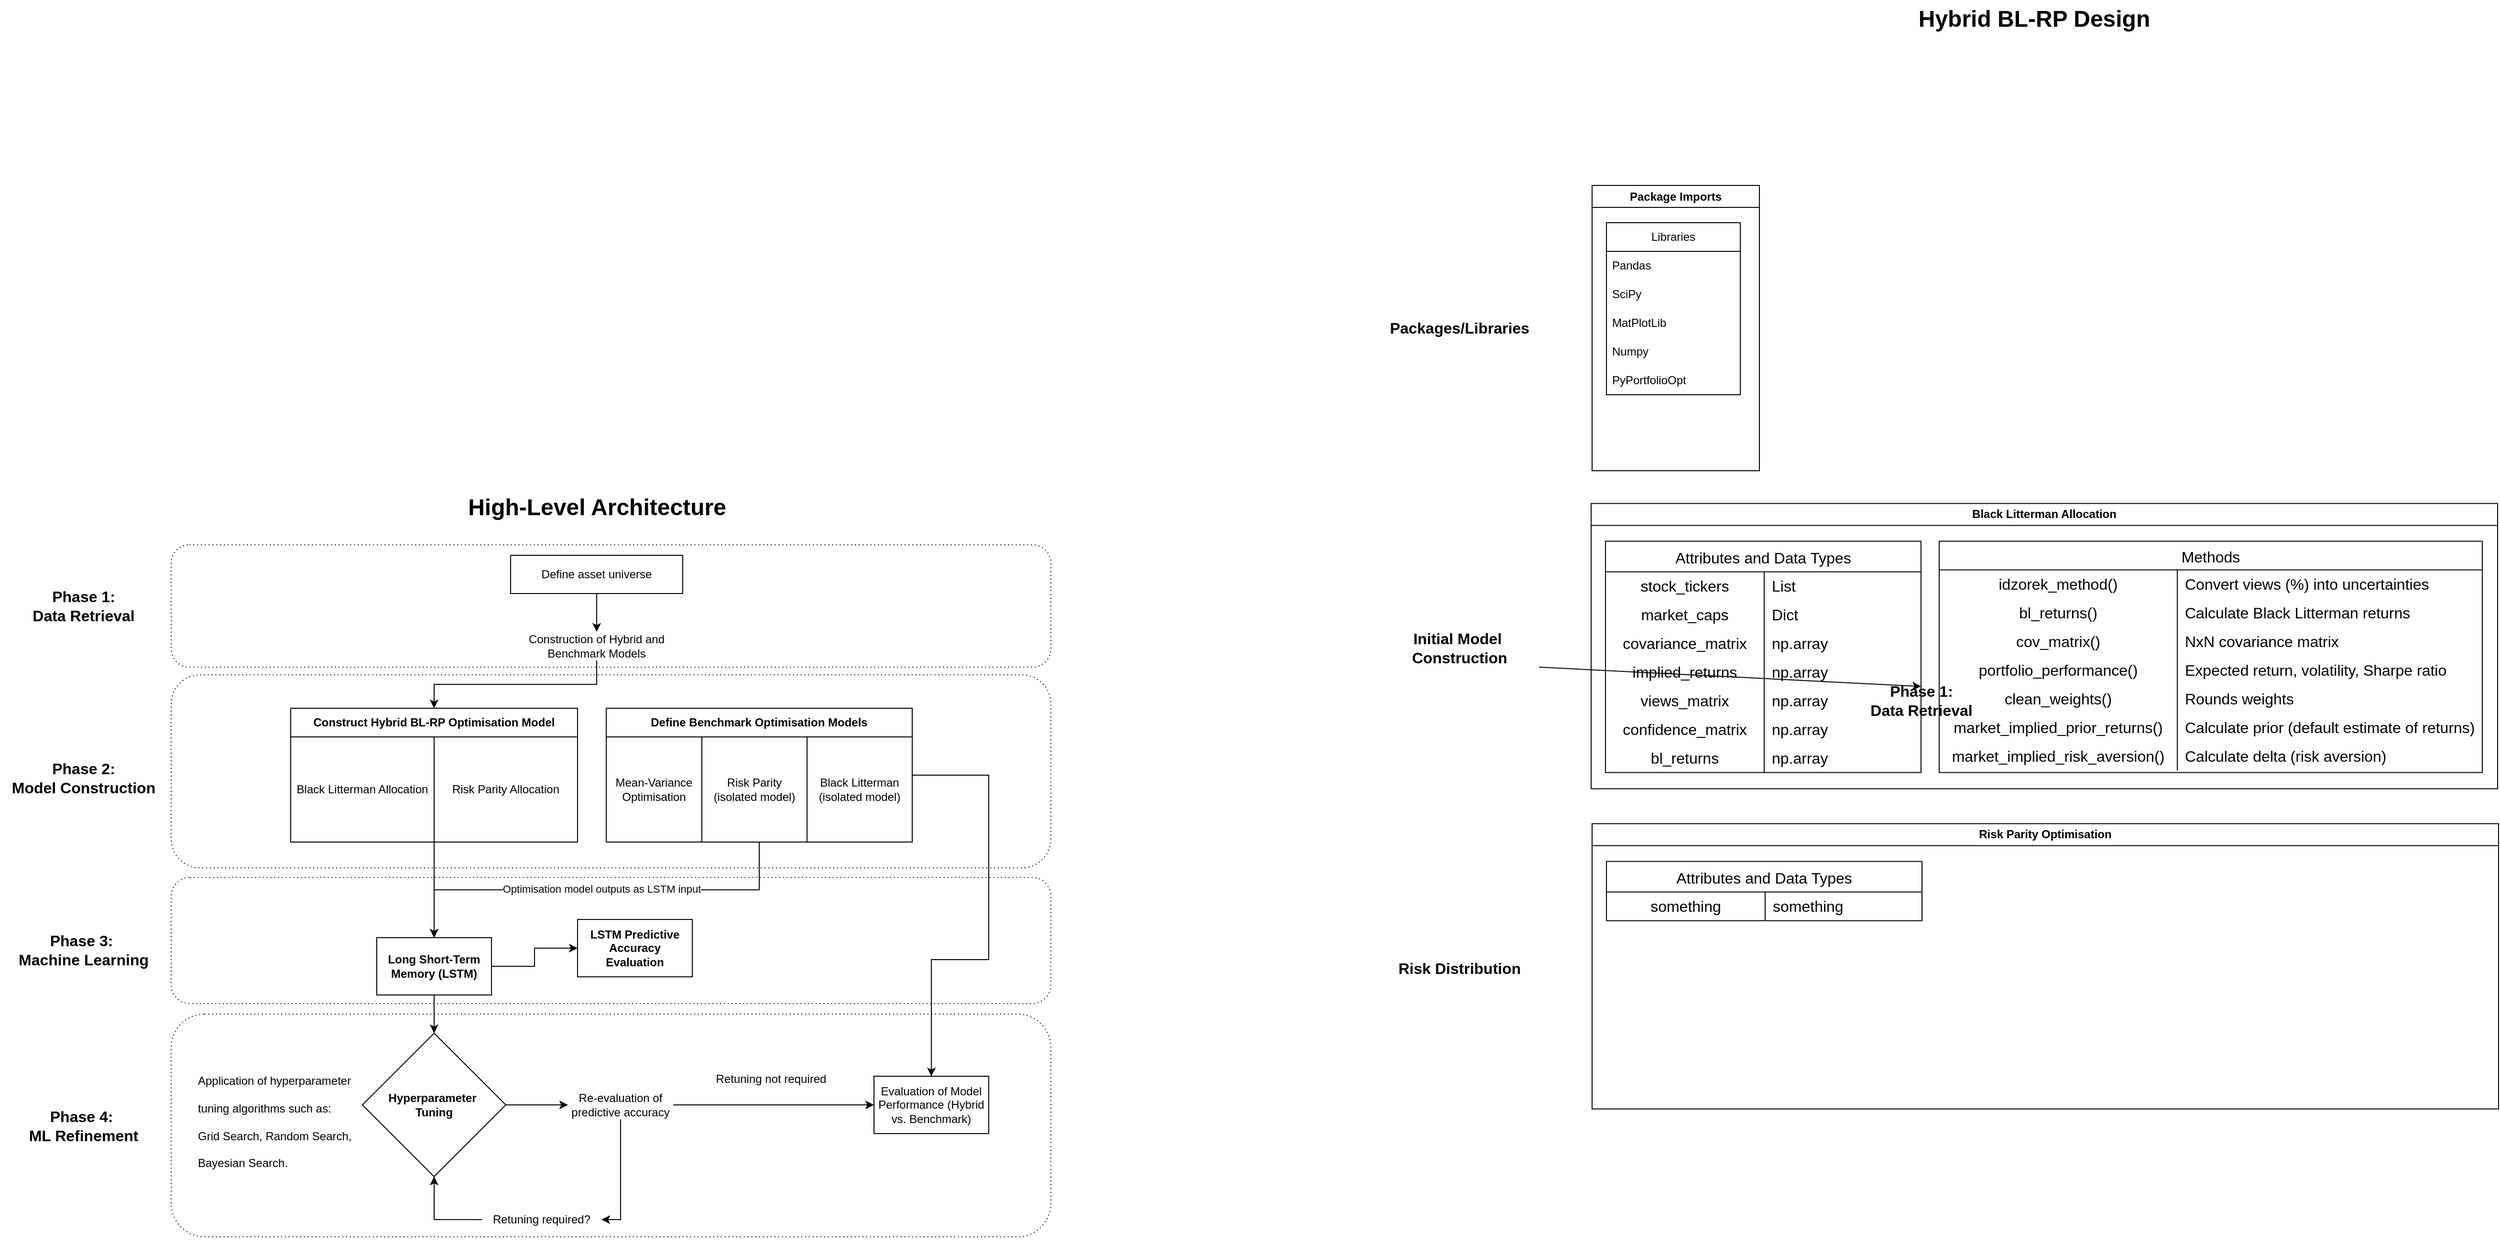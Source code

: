 <mxfile version="24.7.8">
  <diagram name="Page-1" id="GlXY_G_ORel_VDKTJhLn">
    <mxGraphModel dx="2077" dy="1789" grid="0" gridSize="10" guides="1" tooltips="1" connect="1" arrows="1" fold="1" page="0" pageScale="1" pageWidth="850" pageHeight="1100" math="0" shadow="0">
      <root>
        <mxCell id="0" />
        <mxCell id="1" parent="0" />
        <mxCell id="TARDtOtiL3f8g0dl2za9-66" value="" style="rounded=1;whiteSpace=wrap;html=1;fillColor=none;strokeColor=black;dashed=1;dashPattern=1 3;" vertex="1" parent="1">
          <mxGeometry x="55" y="295" width="920" height="202" as="geometry" />
        </mxCell>
        <mxCell id="TARDtOtiL3f8g0dl2za9-67" value="" style="rounded=1;whiteSpace=wrap;html=1;fillColor=none;strokeColor=black;dashed=1;dashPattern=1 3;" vertex="1" parent="1">
          <mxGeometry x="55" y="507" width="920" height="132" as="geometry" />
        </mxCell>
        <mxCell id="TARDtOtiL3f8g0dl2za9-68" value="" style="rounded=1;whiteSpace=wrap;html=1;fillColor=none;strokeColor=black;dashed=1;dashPattern=1 3;" vertex="1" parent="1">
          <mxGeometry x="55" y="159" width="920" height="128" as="geometry" />
        </mxCell>
        <mxCell id="TARDtOtiL3f8g0dl2za9-56" value="" style="rounded=1;whiteSpace=wrap;html=1;fillColor=none;strokeColor=black;dashed=1;dashPattern=1 3;" vertex="1" parent="1">
          <mxGeometry x="55" y="650" width="920" height="233" as="geometry" />
        </mxCell>
        <mxCell id="TARDtOtiL3f8g0dl2za9-51" style="edgeStyle=orthogonalEdgeStyle;rounded=0;orthogonalLoop=1;jettySize=auto;html=1;exitX=0.5;exitY=1;exitDx=0;exitDy=0;entryX=0.5;entryY=0;entryDx=0;entryDy=0;" edge="1" parent="1" source="TARDtOtiL3f8g0dl2za9-1" target="TARDtOtiL3f8g0dl2za9-50">
          <mxGeometry relative="1" as="geometry" />
        </mxCell>
        <mxCell id="TARDtOtiL3f8g0dl2za9-1" value="Define asset universe" style="rounded=0;whiteSpace=wrap;html=1;" vertex="1" parent="1">
          <mxGeometry x="410" y="170" width="180" height="40" as="geometry" />
        </mxCell>
        <mxCell id="TARDtOtiL3f8g0dl2za9-16" value="" style="edgeStyle=orthogonalEdgeStyle;rounded=0;orthogonalLoop=1;jettySize=auto;html=1;" edge="1" parent="1" source="TARDtOtiL3f8g0dl2za9-6" target="TARDtOtiL3f8g0dl2za9-15">
          <mxGeometry relative="1" as="geometry" />
        </mxCell>
        <mxCell id="TARDtOtiL3f8g0dl2za9-6" value="Construct Hybrid BL-RP Optimisation Model" style="swimlane;whiteSpace=wrap;html=1;startSize=30;" vertex="1" parent="1">
          <mxGeometry x="180" y="330" width="300" height="140" as="geometry" />
        </mxCell>
        <mxCell id="TARDtOtiL3f8g0dl2za9-7" value="Black Litterman Allocation" style="rounded=0;whiteSpace=wrap;html=1;" vertex="1" parent="TARDtOtiL3f8g0dl2za9-6">
          <mxGeometry y="30" width="150" height="110" as="geometry" />
        </mxCell>
        <mxCell id="TARDtOtiL3f8g0dl2za9-9" value="Risk Parity Allocation" style="rounded=0;whiteSpace=wrap;html=1;" vertex="1" parent="TARDtOtiL3f8g0dl2za9-6">
          <mxGeometry x="150" y="30" width="150" height="110" as="geometry" />
        </mxCell>
        <mxCell id="TARDtOtiL3f8g0dl2za9-18" value="" style="edgeStyle=orthogonalEdgeStyle;rounded=0;orthogonalLoop=1;jettySize=auto;html=1;" edge="1" parent="1" source="TARDtOtiL3f8g0dl2za9-15" target="TARDtOtiL3f8g0dl2za9-17">
          <mxGeometry relative="1" as="geometry" />
        </mxCell>
        <mxCell id="TARDtOtiL3f8g0dl2za9-24" value="" style="edgeStyle=orthogonalEdgeStyle;rounded=0;orthogonalLoop=1;jettySize=auto;html=1;" edge="1" parent="1" source="TARDtOtiL3f8g0dl2za9-15" target="TARDtOtiL3f8g0dl2za9-23">
          <mxGeometry relative="1" as="geometry" />
        </mxCell>
        <mxCell id="TARDtOtiL3f8g0dl2za9-15" value="Long Short-Term Memory (LSTM)" style="whiteSpace=wrap;html=1;fontStyle=1;startSize=30;" vertex="1" parent="1">
          <mxGeometry x="270" y="570" width="120" height="60" as="geometry" />
        </mxCell>
        <mxCell id="TARDtOtiL3f8g0dl2za9-17" value="LSTM Predictive Accuracy Evaluation" style="whiteSpace=wrap;html=1;fontStyle=1;startSize=30;" vertex="1" parent="1">
          <mxGeometry x="480" y="551" width="120" height="60" as="geometry" />
        </mxCell>
        <mxCell id="TARDtOtiL3f8g0dl2za9-31" value="" style="edgeStyle=orthogonalEdgeStyle;rounded=0;orthogonalLoop=1;jettySize=auto;html=1;" edge="1" parent="1" source="TARDtOtiL3f8g0dl2za9-23" target="TARDtOtiL3f8g0dl2za9-27">
          <mxGeometry relative="1" as="geometry" />
        </mxCell>
        <mxCell id="TARDtOtiL3f8g0dl2za9-23" value="Hyperparameter&amp;nbsp;&lt;div&gt;Tuning&lt;/div&gt;" style="rhombus;whiteSpace=wrap;html=1;fontStyle=1;startSize=30;" vertex="1" parent="1">
          <mxGeometry x="255" y="670" width="150" height="150" as="geometry" />
        </mxCell>
        <mxCell id="TARDtOtiL3f8g0dl2za9-26" value="&lt;h1 style=&quot;margin-top: 0px;&quot;&gt;&lt;span style=&quot;font-size: 12px; font-weight: 400; background-color: initial;&quot;&gt;Application of hyperparameter tuning algorithms such as: Grid Search, Random Search, Bayesian Search.&lt;/span&gt;&lt;br&gt;&lt;/h1&gt;" style="text;html=1;whiteSpace=wrap;overflow=hidden;rounded=0;" vertex="1" parent="1">
          <mxGeometry x="81" y="695" width="165" height="134" as="geometry" />
        </mxCell>
        <mxCell id="TARDtOtiL3f8g0dl2za9-35" style="edgeStyle=orthogonalEdgeStyle;rounded=0;orthogonalLoop=1;jettySize=auto;html=1;entryX=1;entryY=0.5;entryDx=0;entryDy=0;" edge="1" parent="1" source="TARDtOtiL3f8g0dl2za9-27" target="TARDtOtiL3f8g0dl2za9-33">
          <mxGeometry relative="1" as="geometry" />
        </mxCell>
        <mxCell id="TARDtOtiL3f8g0dl2za9-39" value="" style="edgeStyle=orthogonalEdgeStyle;rounded=0;orthogonalLoop=1;jettySize=auto;html=1;" edge="1" parent="1" source="TARDtOtiL3f8g0dl2za9-27" target="TARDtOtiL3f8g0dl2za9-38">
          <mxGeometry relative="1" as="geometry" />
        </mxCell>
        <mxCell id="TARDtOtiL3f8g0dl2za9-27" value="Re-evaluation of predictive accuracy" style="text;html=1;align=center;verticalAlign=middle;whiteSpace=wrap;rounded=0;" vertex="1" parent="1">
          <mxGeometry x="470" y="730" width="110" height="30" as="geometry" />
        </mxCell>
        <mxCell id="TARDtOtiL3f8g0dl2za9-37" style="edgeStyle=orthogonalEdgeStyle;rounded=0;orthogonalLoop=1;jettySize=auto;html=1;exitX=0;exitY=0.5;exitDx=0;exitDy=0;entryX=0.5;entryY=1;entryDx=0;entryDy=0;" edge="1" parent="1" source="TARDtOtiL3f8g0dl2za9-33" target="TARDtOtiL3f8g0dl2za9-23">
          <mxGeometry relative="1" as="geometry" />
        </mxCell>
        <mxCell id="TARDtOtiL3f8g0dl2za9-33" value="Retuning required?" style="text;html=1;align=center;verticalAlign=middle;whiteSpace=wrap;rounded=0;" vertex="1" parent="1">
          <mxGeometry x="380" y="830" width="125" height="70" as="geometry" />
        </mxCell>
        <mxCell id="TARDtOtiL3f8g0dl2za9-38" value="Evaluation of Model Performance (Hybrid vs. Benchmark)" style="whiteSpace=wrap;html=1;" vertex="1" parent="1">
          <mxGeometry x="790" y="715" width="120" height="60" as="geometry" />
        </mxCell>
        <mxCell id="TARDtOtiL3f8g0dl2za9-40" value="Retuning not required" style="text;html=1;align=center;verticalAlign=middle;whiteSpace=wrap;rounded=0;" vertex="1" parent="1">
          <mxGeometry x="620" y="682.5" width="125" height="70" as="geometry" />
        </mxCell>
        <mxCell id="TARDtOtiL3f8g0dl2za9-42" value="High-Level Architecture" style="text;strokeColor=none;fillColor=none;html=1;fontSize=24;fontStyle=1;verticalAlign=middle;align=center;" vertex="1" parent="1">
          <mxGeometry x="355" y="100" width="290" height="40" as="geometry" />
        </mxCell>
        <mxCell id="TARDtOtiL3f8g0dl2za9-54" style="edgeStyle=orthogonalEdgeStyle;rounded=0;orthogonalLoop=1;jettySize=auto;html=1;entryX=0.5;entryY=0;entryDx=0;entryDy=0;" edge="1" parent="1" source="TARDtOtiL3f8g0dl2za9-43" target="TARDtOtiL3f8g0dl2za9-38">
          <mxGeometry relative="1" as="geometry">
            <mxPoint x="850" y="650" as="targetPoint" />
            <Array as="points">
              <mxPoint x="910" y="400" />
              <mxPoint x="910" y="593" />
              <mxPoint x="850" y="593" />
            </Array>
          </mxGeometry>
        </mxCell>
        <mxCell id="TARDtOtiL3f8g0dl2za9-55" style="edgeStyle=orthogonalEdgeStyle;rounded=0;orthogonalLoop=1;jettySize=auto;html=1;exitX=0.5;exitY=1;exitDx=0;exitDy=0;entryX=0.5;entryY=0;entryDx=0;entryDy=0;" edge="1" parent="1" source="TARDtOtiL3f8g0dl2za9-43" target="TARDtOtiL3f8g0dl2za9-15">
          <mxGeometry relative="1" as="geometry" />
        </mxCell>
        <mxCell id="TARDtOtiL3f8g0dl2za9-65" value="Optimisation model outputs as LSTM input" style="edgeLabel;html=1;align=center;verticalAlign=middle;resizable=0;points=[];" vertex="1" connectable="0" parent="TARDtOtiL3f8g0dl2za9-55">
          <mxGeometry x="0.168" y="-2" relative="1" as="geometry">
            <mxPoint x="42" y="1" as="offset" />
          </mxGeometry>
        </mxCell>
        <mxCell id="TARDtOtiL3f8g0dl2za9-43" value="Define Benchmark Optimisation Models" style="swimlane;whiteSpace=wrap;html=1;startSize=30;" vertex="1" parent="1">
          <mxGeometry x="510" y="330" width="320" height="140" as="geometry" />
        </mxCell>
        <mxCell id="TARDtOtiL3f8g0dl2za9-44" value="Mean-Variance Optimisation" style="rounded=0;whiteSpace=wrap;html=1;" vertex="1" parent="TARDtOtiL3f8g0dl2za9-43">
          <mxGeometry y="30" width="100" height="110" as="geometry" />
        </mxCell>
        <mxCell id="TARDtOtiL3f8g0dl2za9-45" value="Risk Parity&lt;div&gt;(isolated model)&lt;/div&gt;" style="rounded=0;whiteSpace=wrap;html=1;" vertex="1" parent="TARDtOtiL3f8g0dl2za9-43">
          <mxGeometry x="100" y="30" width="110" height="110" as="geometry" />
        </mxCell>
        <mxCell id="TARDtOtiL3f8g0dl2za9-46" value="Black Litterman&lt;div&gt;(isolated model)&lt;/div&gt;" style="rounded=0;whiteSpace=wrap;html=1;" vertex="1" parent="TARDtOtiL3f8g0dl2za9-43">
          <mxGeometry x="210" y="30" width="110" height="110" as="geometry" />
        </mxCell>
        <mxCell id="TARDtOtiL3f8g0dl2za9-48" value="Hybrid BL-RP Design" style="text;strokeColor=none;fillColor=none;html=1;fontSize=24;fontStyle=1;verticalAlign=middle;align=center;" vertex="1" parent="1">
          <mxGeometry x="1858" y="-411" width="290" height="40" as="geometry" />
        </mxCell>
        <mxCell id="TARDtOtiL3f8g0dl2za9-52" style="edgeStyle=orthogonalEdgeStyle;rounded=0;orthogonalLoop=1;jettySize=auto;html=1;exitX=0.5;exitY=1;exitDx=0;exitDy=0;entryX=0.5;entryY=0;entryDx=0;entryDy=0;" edge="1" parent="1" source="TARDtOtiL3f8g0dl2za9-50" target="TARDtOtiL3f8g0dl2za9-6">
          <mxGeometry relative="1" as="geometry" />
        </mxCell>
        <mxCell id="TARDtOtiL3f8g0dl2za9-50" value="Construction of Hybrid and Benchmark Models" style="text;html=1;align=center;verticalAlign=middle;whiteSpace=wrap;rounded=0;rotation=0;" vertex="1" parent="1">
          <mxGeometry x="400" y="250" width="200" height="30" as="geometry" />
        </mxCell>
        <mxCell id="TARDtOtiL3f8g0dl2za9-69" value="Phase 3:&amp;nbsp;&lt;div&gt;Machine Learning&lt;/div&gt;" style="text;strokeColor=none;fillColor=none;html=1;fontSize=16;fontStyle=1;verticalAlign=middle;align=center;" vertex="1" parent="1">
          <mxGeometry x="-108" y="563" width="141" height="40" as="geometry" />
        </mxCell>
        <mxCell id="TARDtOtiL3f8g0dl2za9-70" value="Phase 2:&lt;div&gt;Model Construction&lt;/div&gt;" style="text;strokeColor=none;fillColor=none;html=1;fontSize=16;fontStyle=1;verticalAlign=middle;align=center;" vertex="1" parent="1">
          <mxGeometry x="-116" y="383" width="157" height="40" as="geometry" />
        </mxCell>
        <mxCell id="TARDtOtiL3f8g0dl2za9-71" value="Phase 1:&lt;div&gt;Data Retrieval&lt;/div&gt;" style="text;strokeColor=none;fillColor=none;html=1;fontSize=16;fontStyle=1;verticalAlign=middle;align=center;" vertex="1" parent="1">
          <mxGeometry x="-97.75" y="203" width="120.5" height="40" as="geometry" />
        </mxCell>
        <mxCell id="TARDtOtiL3f8g0dl2za9-72" value="Phase 4:&amp;nbsp;&lt;div&gt;ML Refinement&lt;/div&gt;" style="text;strokeColor=none;fillColor=none;html=1;fontSize=16;fontStyle=1;verticalAlign=middle;align=center;" vertex="1" parent="1">
          <mxGeometry x="-124" y="742.5" width="173" height="48" as="geometry" />
        </mxCell>
        <mxCell id="TARDtOtiL3f8g0dl2za9-79" value="Black Litterman Allocation" style="swimlane;whiteSpace=wrap;html=1;" vertex="1" parent="1">
          <mxGeometry x="1540" y="115.75" width="948" height="298.5" as="geometry" />
        </mxCell>
        <mxCell id="TARDtOtiL3f8g0dl2za9-158" value="Attributes and Data Types" style="shape=table;startSize=32;container=1;collapsible=0;childLayout=tableLayout;fixedRows=1;rowLines=0;fontStyle=0;strokeColor=default;fontSize=16;" vertex="1" parent="TARDtOtiL3f8g0dl2za9-79">
          <mxGeometry x="15" y="39.5" width="330" height="242" as="geometry" />
        </mxCell>
        <mxCell id="TARDtOtiL3f8g0dl2za9-159" value="" style="shape=tableRow;horizontal=0;startSize=0;swimlaneHead=0;swimlaneBody=0;top=0;left=0;bottom=0;right=0;collapsible=0;dropTarget=0;fillColor=none;points=[[0,0.5],[1,0.5]];portConstraint=eastwest;strokeColor=inherit;fontSize=16;" vertex="1" parent="TARDtOtiL3f8g0dl2za9-158">
          <mxGeometry y="32" width="330" height="30" as="geometry" />
        </mxCell>
        <mxCell id="TARDtOtiL3f8g0dl2za9-160" value="stock_tickers" style="shape=partialRectangle;html=1;whiteSpace=wrap;connectable=0;fillColor=none;top=0;left=0;bottom=0;right=0;overflow=hidden;pointerEvents=1;strokeColor=inherit;fontSize=16;" vertex="1" parent="TARDtOtiL3f8g0dl2za9-159">
          <mxGeometry width="166" height="30" as="geometry">
            <mxRectangle width="166" height="30" as="alternateBounds" />
          </mxGeometry>
        </mxCell>
        <mxCell id="TARDtOtiL3f8g0dl2za9-161" value="List" style="shape=partialRectangle;html=1;whiteSpace=wrap;connectable=0;fillColor=none;top=0;left=0;bottom=0;right=0;align=left;spacingLeft=6;overflow=hidden;strokeColor=inherit;fontSize=16;" vertex="1" parent="TARDtOtiL3f8g0dl2za9-159">
          <mxGeometry x="166" width="164" height="30" as="geometry">
            <mxRectangle width="164" height="30" as="alternateBounds" />
          </mxGeometry>
        </mxCell>
        <mxCell id="TARDtOtiL3f8g0dl2za9-162" value="" style="shape=tableRow;horizontal=0;startSize=0;swimlaneHead=0;swimlaneBody=0;top=0;left=0;bottom=0;right=0;collapsible=0;dropTarget=0;fillColor=none;points=[[0,0.5],[1,0.5]];portConstraint=eastwest;strokeColor=inherit;fontSize=16;" vertex="1" parent="TARDtOtiL3f8g0dl2za9-158">
          <mxGeometry y="62" width="330" height="30" as="geometry" />
        </mxCell>
        <mxCell id="TARDtOtiL3f8g0dl2za9-163" value="market_caps" style="shape=partialRectangle;html=1;whiteSpace=wrap;connectable=0;fillColor=none;top=0;left=0;bottom=0;right=0;overflow=hidden;strokeColor=inherit;fontSize=16;" vertex="1" parent="TARDtOtiL3f8g0dl2za9-162">
          <mxGeometry width="166" height="30" as="geometry">
            <mxRectangle width="166" height="30" as="alternateBounds" />
          </mxGeometry>
        </mxCell>
        <mxCell id="TARDtOtiL3f8g0dl2za9-164" value="Dict" style="shape=partialRectangle;html=1;whiteSpace=wrap;connectable=0;fillColor=none;top=0;left=0;bottom=0;right=0;align=left;spacingLeft=6;overflow=hidden;strokeColor=inherit;fontSize=16;" vertex="1" parent="TARDtOtiL3f8g0dl2za9-162">
          <mxGeometry x="166" width="164" height="30" as="geometry">
            <mxRectangle width="164" height="30" as="alternateBounds" />
          </mxGeometry>
        </mxCell>
        <mxCell id="TARDtOtiL3f8g0dl2za9-165" value="" style="shape=tableRow;horizontal=0;startSize=0;swimlaneHead=0;swimlaneBody=0;top=0;left=0;bottom=0;right=0;collapsible=0;dropTarget=0;fillColor=none;points=[[0,0.5],[1,0.5]];portConstraint=eastwest;strokeColor=inherit;fontSize=16;" vertex="1" parent="TARDtOtiL3f8g0dl2za9-158">
          <mxGeometry y="92" width="330" height="30" as="geometry" />
        </mxCell>
        <mxCell id="TARDtOtiL3f8g0dl2za9-166" value="covariance_matrix" style="shape=partialRectangle;html=1;whiteSpace=wrap;connectable=0;fillColor=none;top=0;left=0;bottom=0;right=0;overflow=hidden;strokeColor=inherit;fontSize=16;" vertex="1" parent="TARDtOtiL3f8g0dl2za9-165">
          <mxGeometry width="166" height="30" as="geometry">
            <mxRectangle width="166" height="30" as="alternateBounds" />
          </mxGeometry>
        </mxCell>
        <mxCell id="TARDtOtiL3f8g0dl2za9-167" value="np.array" style="shape=partialRectangle;html=1;whiteSpace=wrap;connectable=0;fillColor=none;top=0;left=0;bottom=0;right=0;align=left;spacingLeft=6;overflow=hidden;strokeColor=inherit;fontSize=16;" vertex="1" parent="TARDtOtiL3f8g0dl2za9-165">
          <mxGeometry x="166" width="164" height="30" as="geometry">
            <mxRectangle width="164" height="30" as="alternateBounds" />
          </mxGeometry>
        </mxCell>
        <mxCell id="TARDtOtiL3f8g0dl2za9-168" value="" style="shape=tableRow;horizontal=0;startSize=0;swimlaneHead=0;swimlaneBody=0;top=0;left=0;bottom=0;right=0;collapsible=0;dropTarget=0;fillColor=none;points=[[0,0.5],[1,0.5]];portConstraint=eastwest;strokeColor=inherit;fontSize=16;" vertex="1" parent="TARDtOtiL3f8g0dl2za9-158">
          <mxGeometry y="122" width="330" height="30" as="geometry" />
        </mxCell>
        <mxCell id="TARDtOtiL3f8g0dl2za9-169" value="implied_returns" style="shape=partialRectangle;html=1;whiteSpace=wrap;connectable=0;fillColor=none;top=0;left=0;bottom=0;right=0;overflow=hidden;strokeColor=inherit;fontSize=16;" vertex="1" parent="TARDtOtiL3f8g0dl2za9-168">
          <mxGeometry width="166" height="30" as="geometry">
            <mxRectangle width="166" height="30" as="alternateBounds" />
          </mxGeometry>
        </mxCell>
        <mxCell id="TARDtOtiL3f8g0dl2za9-170" value="np.array" style="shape=partialRectangle;html=1;whiteSpace=wrap;connectable=0;fillColor=none;top=0;left=0;bottom=0;right=0;align=left;spacingLeft=6;overflow=hidden;strokeColor=inherit;fontSize=16;" vertex="1" parent="TARDtOtiL3f8g0dl2za9-168">
          <mxGeometry x="166" width="164" height="30" as="geometry">
            <mxRectangle width="164" height="30" as="alternateBounds" />
          </mxGeometry>
        </mxCell>
        <mxCell id="TARDtOtiL3f8g0dl2za9-171" value="" style="shape=tableRow;horizontal=0;startSize=0;swimlaneHead=0;swimlaneBody=0;top=0;left=0;bottom=0;right=0;collapsible=0;dropTarget=0;fillColor=none;points=[[0,0.5],[1,0.5]];portConstraint=eastwest;strokeColor=inherit;fontSize=16;" vertex="1" parent="TARDtOtiL3f8g0dl2za9-158">
          <mxGeometry y="152" width="330" height="30" as="geometry" />
        </mxCell>
        <mxCell id="TARDtOtiL3f8g0dl2za9-172" value="views_matrix" style="shape=partialRectangle;html=1;whiteSpace=wrap;connectable=0;fillColor=none;top=0;left=0;bottom=0;right=0;overflow=hidden;strokeColor=inherit;fontSize=16;" vertex="1" parent="TARDtOtiL3f8g0dl2za9-171">
          <mxGeometry width="166" height="30" as="geometry">
            <mxRectangle width="166" height="30" as="alternateBounds" />
          </mxGeometry>
        </mxCell>
        <mxCell id="TARDtOtiL3f8g0dl2za9-173" value="np.array" style="shape=partialRectangle;html=1;whiteSpace=wrap;connectable=0;fillColor=none;top=0;left=0;bottom=0;right=0;align=left;spacingLeft=6;overflow=hidden;strokeColor=inherit;fontSize=16;" vertex="1" parent="TARDtOtiL3f8g0dl2za9-171">
          <mxGeometry x="166" width="164" height="30" as="geometry">
            <mxRectangle width="164" height="30" as="alternateBounds" />
          </mxGeometry>
        </mxCell>
        <mxCell id="TARDtOtiL3f8g0dl2za9-255" value="Phase 1:&lt;div&gt;Data Retrieval&lt;/div&gt;" style="text;strokeColor=none;fillColor=none;html=1;fontSize=16;fontStyle=1;verticalAlign=middle;align=center;" vertex="1" parent="TARDtOtiL3f8g0dl2za9-171">
          <mxGeometry x="330" width="NaN" height="30" as="geometry">
            <mxRectangle width="NaN" height="30" as="alternateBounds" />
          </mxGeometry>
        </mxCell>
        <mxCell id="TARDtOtiL3f8g0dl2za9-174" value="" style="shape=tableRow;horizontal=0;startSize=0;swimlaneHead=0;swimlaneBody=0;top=0;left=0;bottom=0;right=0;collapsible=0;dropTarget=0;fillColor=none;points=[[0,0.5],[1,0.5]];portConstraint=eastwest;strokeColor=inherit;fontSize=16;" vertex="1" parent="TARDtOtiL3f8g0dl2za9-158">
          <mxGeometry y="182" width="330" height="30" as="geometry" />
        </mxCell>
        <mxCell id="TARDtOtiL3f8g0dl2za9-175" value="confidence_matrix" style="shape=partialRectangle;html=1;whiteSpace=wrap;connectable=0;fillColor=none;top=0;left=0;bottom=0;right=0;overflow=hidden;strokeColor=inherit;fontSize=16;" vertex="1" parent="TARDtOtiL3f8g0dl2za9-174">
          <mxGeometry width="166" height="30" as="geometry">
            <mxRectangle width="166" height="30" as="alternateBounds" />
          </mxGeometry>
        </mxCell>
        <mxCell id="TARDtOtiL3f8g0dl2za9-176" value="np.array" style="shape=partialRectangle;html=1;whiteSpace=wrap;connectable=0;fillColor=none;top=0;left=0;bottom=0;right=0;align=left;spacingLeft=6;overflow=hidden;strokeColor=inherit;fontSize=16;" vertex="1" parent="TARDtOtiL3f8g0dl2za9-174">
          <mxGeometry x="166" width="164" height="30" as="geometry">
            <mxRectangle width="164" height="30" as="alternateBounds" />
          </mxGeometry>
        </mxCell>
        <mxCell id="TARDtOtiL3f8g0dl2za9-177" value="" style="shape=tableRow;horizontal=0;startSize=0;swimlaneHead=0;swimlaneBody=0;top=0;left=0;bottom=0;right=0;collapsible=0;dropTarget=0;fillColor=none;points=[[0,0.5],[1,0.5]];portConstraint=eastwest;strokeColor=inherit;fontSize=16;" vertex="1" parent="TARDtOtiL3f8g0dl2za9-158">
          <mxGeometry y="212" width="330" height="30" as="geometry" />
        </mxCell>
        <mxCell id="TARDtOtiL3f8g0dl2za9-178" value="bl_returns" style="shape=partialRectangle;html=1;whiteSpace=wrap;connectable=0;fillColor=none;top=0;left=0;bottom=0;right=0;overflow=hidden;strokeColor=inherit;fontSize=16;" vertex="1" parent="TARDtOtiL3f8g0dl2za9-177">
          <mxGeometry width="166" height="30" as="geometry">
            <mxRectangle width="166" height="30" as="alternateBounds" />
          </mxGeometry>
        </mxCell>
        <mxCell id="TARDtOtiL3f8g0dl2za9-179" value="np.array" style="shape=partialRectangle;html=1;whiteSpace=wrap;connectable=0;fillColor=none;top=0;left=0;bottom=0;right=0;align=left;spacingLeft=6;overflow=hidden;strokeColor=inherit;fontSize=16;" vertex="1" parent="TARDtOtiL3f8g0dl2za9-177">
          <mxGeometry x="166" width="164" height="30" as="geometry">
            <mxRectangle width="164" height="30" as="alternateBounds" />
          </mxGeometry>
        </mxCell>
        <mxCell id="TARDtOtiL3f8g0dl2za9-148" value="Methods" style="shape=table;startSize=30;container=1;collapsible=0;childLayout=tableLayout;fixedRows=1;rowLines=0;fontStyle=0;strokeColor=default;fontSize=16;" vertex="1" parent="TARDtOtiL3f8g0dl2za9-79">
          <mxGeometry x="364" y="39.5" width="568" height="242" as="geometry" />
        </mxCell>
        <mxCell id="TARDtOtiL3f8g0dl2za9-149" value="" style="shape=tableRow;horizontal=0;startSize=0;swimlaneHead=0;swimlaneBody=0;top=0;left=0;bottom=0;right=0;collapsible=0;dropTarget=0;fillColor=none;points=[[0,0.5],[1,0.5]];portConstraint=eastwest;strokeColor=inherit;fontSize=16;" vertex="1" parent="TARDtOtiL3f8g0dl2za9-148">
          <mxGeometry y="30" width="568" height="30" as="geometry" />
        </mxCell>
        <mxCell id="TARDtOtiL3f8g0dl2za9-150" value="idzorek_method()" style="shape=partialRectangle;html=1;whiteSpace=wrap;connectable=0;fillColor=none;top=0;left=0;bottom=0;right=0;overflow=hidden;pointerEvents=1;strokeColor=inherit;fontSize=16;" vertex="1" parent="TARDtOtiL3f8g0dl2za9-149">
          <mxGeometry width="249" height="30" as="geometry">
            <mxRectangle width="249" height="30" as="alternateBounds" />
          </mxGeometry>
        </mxCell>
        <mxCell id="TARDtOtiL3f8g0dl2za9-151" value="Convert views (%) into uncertainties" style="shape=partialRectangle;html=1;whiteSpace=wrap;connectable=0;fillColor=none;top=0;left=0;bottom=0;right=0;align=left;spacingLeft=6;overflow=hidden;strokeColor=inherit;fontSize=16;" vertex="1" parent="TARDtOtiL3f8g0dl2za9-149">
          <mxGeometry x="249" width="319" height="30" as="geometry">
            <mxRectangle width="319" height="30" as="alternateBounds" />
          </mxGeometry>
        </mxCell>
        <mxCell id="TARDtOtiL3f8g0dl2za9-152" value="" style="shape=tableRow;horizontal=0;startSize=0;swimlaneHead=0;swimlaneBody=0;top=0;left=0;bottom=0;right=0;collapsible=0;dropTarget=0;fillColor=none;points=[[0,0.5],[1,0.5]];portConstraint=eastwest;strokeColor=inherit;fontSize=16;" vertex="1" parent="TARDtOtiL3f8g0dl2za9-148">
          <mxGeometry y="60" width="568" height="30" as="geometry" />
        </mxCell>
        <mxCell id="TARDtOtiL3f8g0dl2za9-153" value="bl_returns()" style="shape=partialRectangle;html=1;whiteSpace=wrap;connectable=0;fillColor=none;top=0;left=0;bottom=0;right=0;overflow=hidden;strokeColor=inherit;fontSize=16;" vertex="1" parent="TARDtOtiL3f8g0dl2za9-152">
          <mxGeometry width="249" height="30" as="geometry">
            <mxRectangle width="249" height="30" as="alternateBounds" />
          </mxGeometry>
        </mxCell>
        <mxCell id="TARDtOtiL3f8g0dl2za9-154" value="Calculate Black Litterman returns" style="shape=partialRectangle;html=1;whiteSpace=wrap;connectable=0;fillColor=none;top=0;left=0;bottom=0;right=0;align=left;spacingLeft=6;overflow=hidden;strokeColor=inherit;fontSize=16;" vertex="1" parent="TARDtOtiL3f8g0dl2za9-152">
          <mxGeometry x="249" width="319" height="30" as="geometry">
            <mxRectangle width="319" height="30" as="alternateBounds" />
          </mxGeometry>
        </mxCell>
        <mxCell id="TARDtOtiL3f8g0dl2za9-155" value="" style="shape=tableRow;horizontal=0;startSize=0;swimlaneHead=0;swimlaneBody=0;top=0;left=0;bottom=0;right=0;collapsible=0;dropTarget=0;fillColor=none;points=[[0,0.5],[1,0.5]];portConstraint=eastwest;strokeColor=inherit;fontSize=16;" vertex="1" parent="TARDtOtiL3f8g0dl2za9-148">
          <mxGeometry y="90" width="568" height="30" as="geometry" />
        </mxCell>
        <mxCell id="TARDtOtiL3f8g0dl2za9-156" value="cov_matrix()" style="shape=partialRectangle;html=1;whiteSpace=wrap;connectable=0;fillColor=none;top=0;left=0;bottom=0;right=0;overflow=hidden;strokeColor=inherit;fontSize=16;" vertex="1" parent="TARDtOtiL3f8g0dl2za9-155">
          <mxGeometry width="249" height="30" as="geometry">
            <mxRectangle width="249" height="30" as="alternateBounds" />
          </mxGeometry>
        </mxCell>
        <mxCell id="TARDtOtiL3f8g0dl2za9-157" value="NxN covariance matrix" style="shape=partialRectangle;html=1;whiteSpace=wrap;connectable=0;fillColor=none;top=0;left=0;bottom=0;right=0;align=left;spacingLeft=6;overflow=hidden;strokeColor=inherit;fontSize=16;" vertex="1" parent="TARDtOtiL3f8g0dl2za9-155">
          <mxGeometry x="249" width="319" height="30" as="geometry">
            <mxRectangle width="319" height="30" as="alternateBounds" />
          </mxGeometry>
        </mxCell>
        <mxCell id="TARDtOtiL3f8g0dl2za9-180" value="" style="shape=tableRow;horizontal=0;startSize=0;swimlaneHead=0;swimlaneBody=0;top=0;left=0;bottom=0;right=0;collapsible=0;dropTarget=0;fillColor=none;points=[[0,0.5],[1,0.5]];portConstraint=eastwest;strokeColor=inherit;fontSize=16;" vertex="1" parent="TARDtOtiL3f8g0dl2za9-148">
          <mxGeometry y="120" width="568" height="30" as="geometry" />
        </mxCell>
        <mxCell id="TARDtOtiL3f8g0dl2za9-181" value="portfolio_performance()" style="shape=partialRectangle;html=1;whiteSpace=wrap;connectable=0;fillColor=none;top=0;left=0;bottom=0;right=0;overflow=hidden;strokeColor=inherit;fontSize=16;" vertex="1" parent="TARDtOtiL3f8g0dl2za9-180">
          <mxGeometry width="249" height="30" as="geometry">
            <mxRectangle width="249" height="30" as="alternateBounds" />
          </mxGeometry>
        </mxCell>
        <mxCell id="TARDtOtiL3f8g0dl2za9-182" value="Expected return, volatility, Sharpe ratio" style="shape=partialRectangle;html=1;whiteSpace=wrap;connectable=0;fillColor=none;top=0;left=0;bottom=0;right=0;align=left;spacingLeft=6;overflow=hidden;strokeColor=inherit;fontSize=16;" vertex="1" parent="TARDtOtiL3f8g0dl2za9-180">
          <mxGeometry x="249" width="319" height="30" as="geometry">
            <mxRectangle width="319" height="30" as="alternateBounds" />
          </mxGeometry>
        </mxCell>
        <mxCell id="TARDtOtiL3f8g0dl2za9-183" value="" style="shape=tableRow;horizontal=0;startSize=0;swimlaneHead=0;swimlaneBody=0;top=0;left=0;bottom=0;right=0;collapsible=0;dropTarget=0;fillColor=none;points=[[0,0.5],[1,0.5]];portConstraint=eastwest;strokeColor=inherit;fontSize=16;" vertex="1" parent="TARDtOtiL3f8g0dl2za9-148">
          <mxGeometry y="150" width="568" height="30" as="geometry" />
        </mxCell>
        <mxCell id="TARDtOtiL3f8g0dl2za9-184" value="clean_weights()" style="shape=partialRectangle;html=1;whiteSpace=wrap;connectable=0;fillColor=none;top=0;left=0;bottom=0;right=0;overflow=hidden;strokeColor=inherit;fontSize=16;" vertex="1" parent="TARDtOtiL3f8g0dl2za9-183">
          <mxGeometry width="249" height="30" as="geometry">
            <mxRectangle width="249" height="30" as="alternateBounds" />
          </mxGeometry>
        </mxCell>
        <mxCell id="TARDtOtiL3f8g0dl2za9-185" value="Rounds weights" style="shape=partialRectangle;html=1;whiteSpace=wrap;connectable=0;fillColor=none;top=0;left=0;bottom=0;right=0;align=left;spacingLeft=6;overflow=hidden;strokeColor=inherit;fontSize=16;" vertex="1" parent="TARDtOtiL3f8g0dl2za9-183">
          <mxGeometry x="249" width="319" height="30" as="geometry">
            <mxRectangle width="319" height="30" as="alternateBounds" />
          </mxGeometry>
        </mxCell>
        <mxCell id="TARDtOtiL3f8g0dl2za9-205" value="" style="shape=tableRow;horizontal=0;startSize=0;swimlaneHead=0;swimlaneBody=0;top=0;left=0;bottom=0;right=0;collapsible=0;dropTarget=0;fillColor=none;points=[[0,0.5],[1,0.5]];portConstraint=eastwest;strokeColor=inherit;fontSize=16;" vertex="1" parent="TARDtOtiL3f8g0dl2za9-148">
          <mxGeometry y="180" width="568" height="30" as="geometry" />
        </mxCell>
        <mxCell id="TARDtOtiL3f8g0dl2za9-206" value="market_implied_prior_returns()" style="shape=partialRectangle;html=1;whiteSpace=wrap;connectable=0;fillColor=none;top=0;left=0;bottom=0;right=0;overflow=hidden;strokeColor=inherit;fontSize=16;" vertex="1" parent="TARDtOtiL3f8g0dl2za9-205">
          <mxGeometry width="249" height="30" as="geometry">
            <mxRectangle width="249" height="30" as="alternateBounds" />
          </mxGeometry>
        </mxCell>
        <mxCell id="TARDtOtiL3f8g0dl2za9-207" value="Calculate prior (default estimate of returns)" style="shape=partialRectangle;html=1;whiteSpace=wrap;connectable=0;fillColor=none;top=0;left=0;bottom=0;right=0;align=left;spacingLeft=6;overflow=hidden;strokeColor=inherit;fontSize=16;" vertex="1" parent="TARDtOtiL3f8g0dl2za9-205">
          <mxGeometry x="249" width="319" height="30" as="geometry">
            <mxRectangle width="319" height="30" as="alternateBounds" />
          </mxGeometry>
        </mxCell>
        <mxCell id="TARDtOtiL3f8g0dl2za9-202" value="" style="shape=tableRow;horizontal=0;startSize=0;swimlaneHead=0;swimlaneBody=0;top=0;left=0;bottom=0;right=0;collapsible=0;dropTarget=0;fillColor=none;points=[[0,0.5],[1,0.5]];portConstraint=eastwest;strokeColor=inherit;fontSize=16;" vertex="1" parent="TARDtOtiL3f8g0dl2za9-148">
          <mxGeometry y="210" width="568" height="30" as="geometry" />
        </mxCell>
        <mxCell id="TARDtOtiL3f8g0dl2za9-203" value="market_implied_risk_aversion()" style="shape=partialRectangle;html=1;whiteSpace=wrap;connectable=0;fillColor=none;top=0;left=0;bottom=0;right=0;overflow=hidden;strokeColor=inherit;fontSize=16;" vertex="1" parent="TARDtOtiL3f8g0dl2za9-202">
          <mxGeometry width="249" height="30" as="geometry">
            <mxRectangle width="249" height="30" as="alternateBounds" />
          </mxGeometry>
        </mxCell>
        <mxCell id="TARDtOtiL3f8g0dl2za9-204" value="Calculate delta (risk aversion)" style="shape=partialRectangle;html=1;whiteSpace=wrap;connectable=0;fillColor=none;top=0;left=0;bottom=0;right=0;align=left;spacingLeft=6;overflow=hidden;strokeColor=inherit;fontSize=16;" vertex="1" parent="TARDtOtiL3f8g0dl2za9-202">
          <mxGeometry x="249" width="319" height="30" as="geometry">
            <mxRectangle width="319" height="30" as="alternateBounds" />
          </mxGeometry>
        </mxCell>
        <mxCell id="TARDtOtiL3f8g0dl2za9-208" value="Risk Parity Optimisation" style="swimlane;whiteSpace=wrap;html=1;" vertex="1" parent="1">
          <mxGeometry x="1541" y="450.75" width="948" height="298.5" as="geometry" />
        </mxCell>
        <mxCell id="TARDtOtiL3f8g0dl2za9-209" value="Attributes and Data Types" style="shape=table;startSize=32;container=1;collapsible=0;childLayout=tableLayout;fixedRows=1;rowLines=0;fontStyle=0;strokeColor=default;fontSize=16;" vertex="1" parent="TARDtOtiL3f8g0dl2za9-208">
          <mxGeometry x="15" y="39.5" width="330" height="62" as="geometry" />
        </mxCell>
        <mxCell id="TARDtOtiL3f8g0dl2za9-210" value="" style="shape=tableRow;horizontal=0;startSize=0;swimlaneHead=0;swimlaneBody=0;top=0;left=0;bottom=0;right=0;collapsible=0;dropTarget=0;fillColor=none;points=[[0,0.5],[1,0.5]];portConstraint=eastwest;strokeColor=inherit;fontSize=16;" vertex="1" parent="TARDtOtiL3f8g0dl2za9-209">
          <mxGeometry y="32" width="330" height="30" as="geometry" />
        </mxCell>
        <mxCell id="TARDtOtiL3f8g0dl2za9-211" value="something" style="shape=partialRectangle;html=1;whiteSpace=wrap;connectable=0;fillColor=none;top=0;left=0;bottom=0;right=0;overflow=hidden;pointerEvents=1;strokeColor=inherit;fontSize=16;" vertex="1" parent="TARDtOtiL3f8g0dl2za9-210">
          <mxGeometry width="166" height="30" as="geometry">
            <mxRectangle width="166" height="30" as="alternateBounds" />
          </mxGeometry>
        </mxCell>
        <mxCell id="TARDtOtiL3f8g0dl2za9-212" value="something" style="shape=partialRectangle;html=1;whiteSpace=wrap;connectable=0;fillColor=none;top=0;left=0;bottom=0;right=0;align=left;spacingLeft=6;overflow=hidden;strokeColor=inherit;fontSize=16;" vertex="1" parent="TARDtOtiL3f8g0dl2za9-210">
          <mxGeometry x="166" width="164" height="30" as="geometry">
            <mxRectangle width="164" height="30" as="alternateBounds" />
          </mxGeometry>
        </mxCell>
        <mxCell id="TARDtOtiL3f8g0dl2za9-256" value="" style="edgeStyle=orthogonalEdgeStyle;rounded=0;orthogonalLoop=1;jettySize=auto;html=1;" edge="1" parent="1" source="TARDtOtiL3f8g0dl2za9-253" target="TARDtOtiL3f8g0dl2za9-255">
          <mxGeometry relative="1" as="geometry" />
        </mxCell>
        <mxCell id="TARDtOtiL3f8g0dl2za9-253" value="Initial Model&amp;nbsp;&lt;div&gt;Construction&lt;/div&gt;" style="text;strokeColor=none;fillColor=none;html=1;fontSize=16;fontStyle=1;verticalAlign=middle;align=center;" vertex="1" parent="1">
          <mxGeometry x="1319" y="247" width="166.5" height="40" as="geometry" />
        </mxCell>
        <mxCell id="TARDtOtiL3f8g0dl2za9-257" value="Risk Distribution" style="text;strokeColor=none;fillColor=none;html=1;fontSize=16;fontStyle=1;verticalAlign=middle;align=center;" vertex="1" parent="1">
          <mxGeometry x="1319" y="582" width="166.5" height="40" as="geometry" />
        </mxCell>
        <mxCell id="TARDtOtiL3f8g0dl2za9-262" value="Package Imports" style="swimlane;whiteSpace=wrap;html=1;" vertex="1" parent="1">
          <mxGeometry x="1541" y="-217" width="175" height="298.5" as="geometry" />
        </mxCell>
        <mxCell id="TARDtOtiL3f8g0dl2za9-282" value="Libraries" style="swimlane;fontStyle=0;childLayout=stackLayout;horizontal=1;startSize=30;horizontalStack=0;resizeParent=1;resizeParentMax=0;resizeLast=0;collapsible=1;marginBottom=0;whiteSpace=wrap;html=1;" vertex="1" parent="TARDtOtiL3f8g0dl2za9-262">
          <mxGeometry x="15" y="39" width="140" height="180" as="geometry" />
        </mxCell>
        <mxCell id="TARDtOtiL3f8g0dl2za9-283" value="Pandas" style="text;strokeColor=none;fillColor=none;align=left;verticalAlign=middle;spacingLeft=4;spacingRight=4;overflow=hidden;points=[[0,0.5],[1,0.5]];portConstraint=eastwest;rotatable=0;whiteSpace=wrap;html=1;" vertex="1" parent="TARDtOtiL3f8g0dl2za9-282">
          <mxGeometry y="30" width="140" height="30" as="geometry" />
        </mxCell>
        <mxCell id="TARDtOtiL3f8g0dl2za9-284" value="SciPy" style="text;strokeColor=none;fillColor=none;align=left;verticalAlign=middle;spacingLeft=4;spacingRight=4;overflow=hidden;points=[[0,0.5],[1,0.5]];portConstraint=eastwest;rotatable=0;whiteSpace=wrap;html=1;" vertex="1" parent="TARDtOtiL3f8g0dl2za9-282">
          <mxGeometry y="60" width="140" height="30" as="geometry" />
        </mxCell>
        <mxCell id="TARDtOtiL3f8g0dl2za9-285" value="MatPlotLib" style="text;strokeColor=none;fillColor=none;align=left;verticalAlign=middle;spacingLeft=4;spacingRight=4;overflow=hidden;points=[[0,0.5],[1,0.5]];portConstraint=eastwest;rotatable=0;whiteSpace=wrap;html=1;" vertex="1" parent="TARDtOtiL3f8g0dl2za9-282">
          <mxGeometry y="90" width="140" height="30" as="geometry" />
        </mxCell>
        <mxCell id="TARDtOtiL3f8g0dl2za9-286" value="Numpy" style="text;strokeColor=none;fillColor=none;align=left;verticalAlign=middle;spacingLeft=4;spacingRight=4;overflow=hidden;points=[[0,0.5],[1,0.5]];portConstraint=eastwest;rotatable=0;whiteSpace=wrap;html=1;" vertex="1" parent="TARDtOtiL3f8g0dl2za9-282">
          <mxGeometry y="120" width="140" height="30" as="geometry" />
        </mxCell>
        <mxCell id="TARDtOtiL3f8g0dl2za9-287" value="PyPortfolioOpt" style="text;strokeColor=none;fillColor=none;align=left;verticalAlign=middle;spacingLeft=4;spacingRight=4;overflow=hidden;points=[[0,0.5],[1,0.5]];portConstraint=eastwest;rotatable=0;whiteSpace=wrap;html=1;" vertex="1" parent="TARDtOtiL3f8g0dl2za9-282">
          <mxGeometry y="150" width="140" height="30" as="geometry" />
        </mxCell>
        <mxCell id="TARDtOtiL3f8g0dl2za9-289" value="Packages/Libraries" style="text;strokeColor=none;fillColor=none;html=1;fontSize=16;fontStyle=1;verticalAlign=middle;align=center;" vertex="1" parent="1">
          <mxGeometry x="1319" y="-87.75" width="166.5" height="40" as="geometry" />
        </mxCell>
      </root>
    </mxGraphModel>
  </diagram>
</mxfile>
